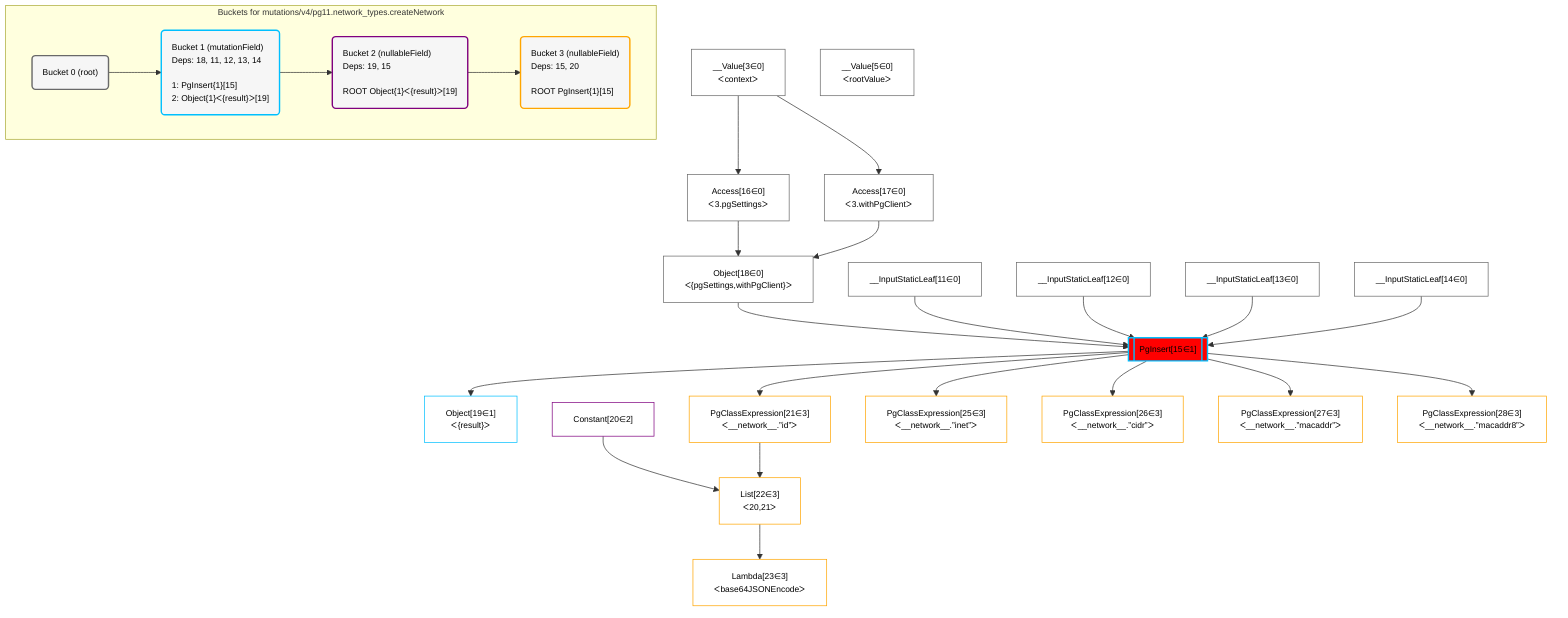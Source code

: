 %%{init: {'themeVariables': { 'fontSize': '12px'}}}%%
graph TD
    classDef path fill:#eee,stroke:#000,color:#000
    classDef plan fill:#fff,stroke-width:1px,color:#000
    classDef itemplan fill:#fff,stroke-width:2px,color:#000
    classDef sideeffectplan fill:#f00,stroke-width:2px,color:#000
    classDef bucket fill:#f6f6f6,color:#000,stroke-width:2px,text-align:left


    %% define steps
    __Value3["__Value[3∈0]<br />ᐸcontextᐳ"]:::plan
    __Value5["__Value[5∈0]<br />ᐸrootValueᐳ"]:::plan
    __InputStaticLeaf11["__InputStaticLeaf[11∈0]"]:::plan
    __InputStaticLeaf12["__InputStaticLeaf[12∈0]"]:::plan
    __InputStaticLeaf13["__InputStaticLeaf[13∈0]"]:::plan
    __InputStaticLeaf14["__InputStaticLeaf[14∈0]"]:::plan
    Access16["Access[16∈0]<br />ᐸ3.pgSettingsᐳ"]:::plan
    Access17["Access[17∈0]<br />ᐸ3.withPgClientᐳ"]:::plan
    Object18["Object[18∈0]<br />ᐸ{pgSettings,withPgClient}ᐳ"]:::plan
    PgInsert15[["PgInsert[15∈1]"]]:::sideeffectplan
    Object19["Object[19∈1]<br />ᐸ{result}ᐳ"]:::plan
    Constant20["Constant[20∈2]"]:::plan
    PgClassExpression21["PgClassExpression[21∈3]<br />ᐸ__network__.”id”ᐳ"]:::plan
    List22["List[22∈3]<br />ᐸ20,21ᐳ"]:::plan
    Lambda23["Lambda[23∈3]<br />ᐸbase64JSONEncodeᐳ"]:::plan
    PgClassExpression25["PgClassExpression[25∈3]<br />ᐸ__network__.”inet”ᐳ"]:::plan
    PgClassExpression26["PgClassExpression[26∈3]<br />ᐸ__network__.”cidr”ᐳ"]:::plan
    PgClassExpression27["PgClassExpression[27∈3]<br />ᐸ__network__.”macaddr”ᐳ"]:::plan
    PgClassExpression28["PgClassExpression[28∈3]<br />ᐸ__network__.”macaddr8”ᐳ"]:::plan

    %% plan dependencies
    __Value3 --> Access16
    __Value3 --> Access17
    Access16 & Access17 --> Object18
    Object18 & __InputStaticLeaf11 & __InputStaticLeaf12 & __InputStaticLeaf13 & __InputStaticLeaf14 --> PgInsert15
    PgInsert15 --> Object19
    PgInsert15 --> PgClassExpression21
    Constant20 & PgClassExpression21 --> List22
    List22 --> Lambda23
    PgInsert15 --> PgClassExpression25
    PgInsert15 --> PgClassExpression26
    PgInsert15 --> PgClassExpression27
    PgInsert15 --> PgClassExpression28

    subgraph "Buckets for mutations/v4/pg11.network_types.createNetwork"
    Bucket0("Bucket 0 (root)"):::bucket
    classDef bucket0 stroke:#696969
    class Bucket0,__Value3,__Value5,__InputStaticLeaf11,__InputStaticLeaf12,__InputStaticLeaf13,__InputStaticLeaf14,Access16,Access17,Object18 bucket0
    Bucket1("Bucket 1 (mutationField)<br />Deps: 18, 11, 12, 13, 14<br /><br />1: PgInsert{1}[15]<br />2: Object{1}ᐸ{result}ᐳ[19]"):::bucket
    classDef bucket1 stroke:#00bfff
    class Bucket1,PgInsert15,Object19 bucket1
    Bucket2("Bucket 2 (nullableField)<br />Deps: 19, 15<br /><br />ROOT Object{1}ᐸ{result}ᐳ[19]"):::bucket
    classDef bucket2 stroke:#7f007f
    class Bucket2,Constant20 bucket2
    Bucket3("Bucket 3 (nullableField)<br />Deps: 15, 20<br /><br />ROOT PgInsert{1}[15]"):::bucket
    classDef bucket3 stroke:#ffa500
    class Bucket3,PgClassExpression21,List22,Lambda23,PgClassExpression25,PgClassExpression26,PgClassExpression27,PgClassExpression28 bucket3
    Bucket0 --> Bucket1
    Bucket1 --> Bucket2
    Bucket2 --> Bucket3
    end